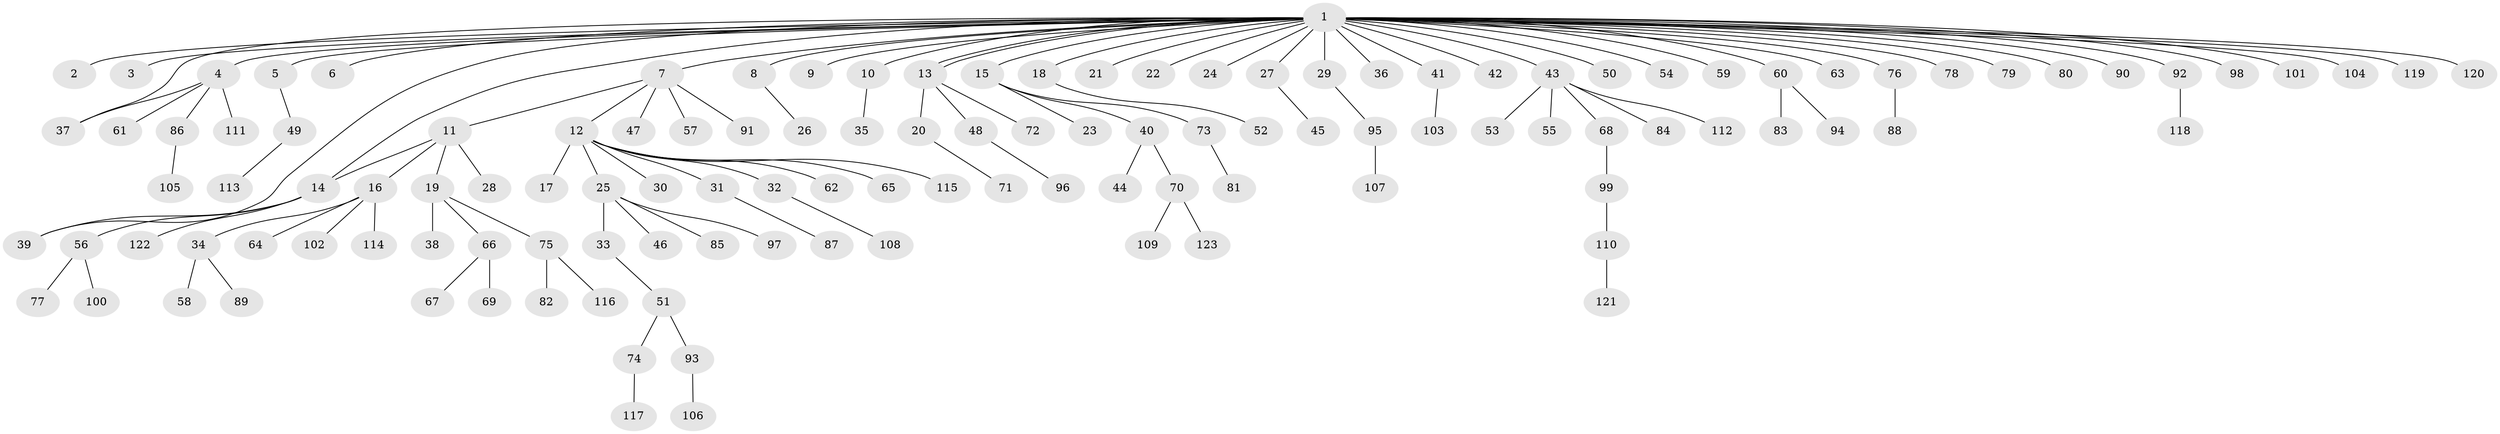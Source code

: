 // Generated by graph-tools (version 1.1) at 2025/47/03/09/25 04:47:33]
// undirected, 123 vertices, 126 edges
graph export_dot {
graph [start="1"]
  node [color=gray90,style=filled];
  1;
  2;
  3;
  4;
  5;
  6;
  7;
  8;
  9;
  10;
  11;
  12;
  13;
  14;
  15;
  16;
  17;
  18;
  19;
  20;
  21;
  22;
  23;
  24;
  25;
  26;
  27;
  28;
  29;
  30;
  31;
  32;
  33;
  34;
  35;
  36;
  37;
  38;
  39;
  40;
  41;
  42;
  43;
  44;
  45;
  46;
  47;
  48;
  49;
  50;
  51;
  52;
  53;
  54;
  55;
  56;
  57;
  58;
  59;
  60;
  61;
  62;
  63;
  64;
  65;
  66;
  67;
  68;
  69;
  70;
  71;
  72;
  73;
  74;
  75;
  76;
  77;
  78;
  79;
  80;
  81;
  82;
  83;
  84;
  85;
  86;
  87;
  88;
  89;
  90;
  91;
  92;
  93;
  94;
  95;
  96;
  97;
  98;
  99;
  100;
  101;
  102;
  103;
  104;
  105;
  106;
  107;
  108;
  109;
  110;
  111;
  112;
  113;
  114;
  115;
  116;
  117;
  118;
  119;
  120;
  121;
  122;
  123;
  1 -- 2;
  1 -- 3;
  1 -- 4;
  1 -- 5;
  1 -- 6;
  1 -- 7;
  1 -- 8;
  1 -- 9;
  1 -- 10;
  1 -- 13;
  1 -- 13;
  1 -- 14;
  1 -- 15;
  1 -- 18;
  1 -- 21;
  1 -- 22;
  1 -- 24;
  1 -- 27;
  1 -- 29;
  1 -- 36;
  1 -- 37;
  1 -- 39;
  1 -- 41;
  1 -- 42;
  1 -- 43;
  1 -- 50;
  1 -- 54;
  1 -- 59;
  1 -- 60;
  1 -- 63;
  1 -- 76;
  1 -- 78;
  1 -- 79;
  1 -- 80;
  1 -- 90;
  1 -- 92;
  1 -- 98;
  1 -- 101;
  1 -- 104;
  1 -- 119;
  1 -- 120;
  4 -- 37;
  4 -- 61;
  4 -- 86;
  4 -- 111;
  5 -- 49;
  7 -- 11;
  7 -- 12;
  7 -- 47;
  7 -- 57;
  7 -- 91;
  8 -- 26;
  10 -- 35;
  11 -- 14;
  11 -- 16;
  11 -- 19;
  11 -- 28;
  12 -- 17;
  12 -- 25;
  12 -- 30;
  12 -- 31;
  12 -- 32;
  12 -- 62;
  12 -- 65;
  12 -- 115;
  13 -- 20;
  13 -- 48;
  13 -- 72;
  14 -- 39;
  14 -- 56;
  14 -- 122;
  15 -- 23;
  15 -- 40;
  15 -- 73;
  16 -- 34;
  16 -- 64;
  16 -- 102;
  16 -- 114;
  18 -- 52;
  19 -- 38;
  19 -- 66;
  19 -- 75;
  20 -- 71;
  25 -- 33;
  25 -- 46;
  25 -- 85;
  25 -- 97;
  27 -- 45;
  29 -- 95;
  31 -- 87;
  32 -- 108;
  33 -- 51;
  34 -- 58;
  34 -- 89;
  40 -- 44;
  40 -- 70;
  41 -- 103;
  43 -- 53;
  43 -- 55;
  43 -- 68;
  43 -- 84;
  43 -- 112;
  48 -- 96;
  49 -- 113;
  51 -- 74;
  51 -- 93;
  56 -- 77;
  56 -- 100;
  60 -- 83;
  60 -- 94;
  66 -- 67;
  66 -- 69;
  68 -- 99;
  70 -- 109;
  70 -- 123;
  73 -- 81;
  74 -- 117;
  75 -- 82;
  75 -- 116;
  76 -- 88;
  86 -- 105;
  92 -- 118;
  93 -- 106;
  95 -- 107;
  99 -- 110;
  110 -- 121;
}
